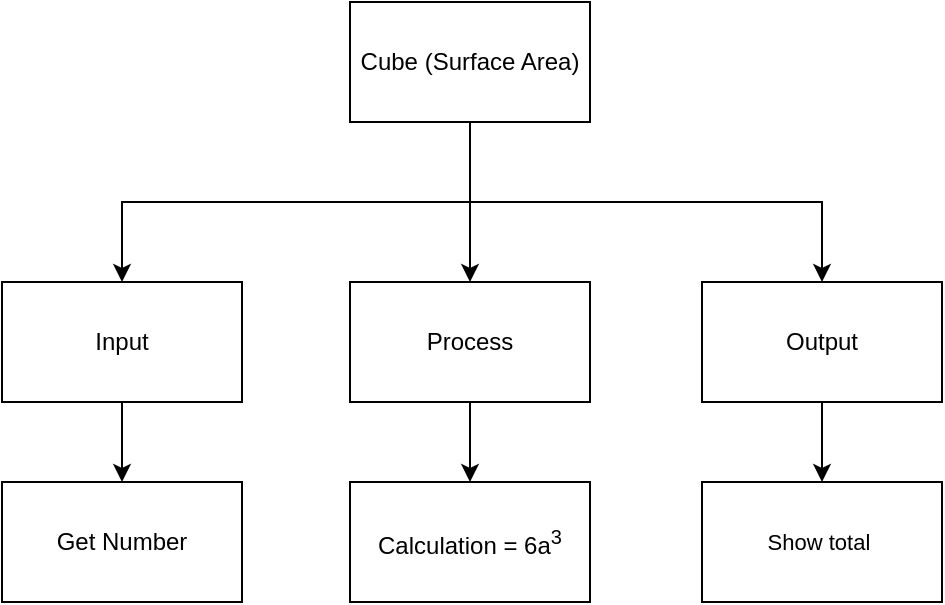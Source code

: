 <mxfile>
    <diagram id="pLT_od_KXsjE_QDWdCDo" name="Page-1">
        <mxGraphModel dx="690" dy="503" grid="1" gridSize="10" guides="1" tooltips="1" connect="1" arrows="1" fold="1" page="1" pageScale="1" pageWidth="827" pageHeight="1169" math="0" shadow="0">
            <root>
                <mxCell id="0"/>
                <mxCell id="1" parent="0"/>
                <mxCell id="3" style="edgeStyle=orthogonalEdgeStyle;html=1;entryX=0.5;entryY=0;entryDx=0;entryDy=0;rounded=0;" parent="1" source="6" target="9" edge="1">
                    <mxGeometry relative="1" as="geometry">
                        <Array as="points">
                            <mxPoint x="444" y="140"/>
                            <mxPoint x="270" y="140"/>
                        </Array>
                    </mxGeometry>
                </mxCell>
                <mxCell id="4" style="edgeStyle=orthogonalEdgeStyle;html=1;entryX=0.5;entryY=0;entryDx=0;entryDy=0;rounded=0;" parent="1" source="6" target="15" edge="1">
                    <mxGeometry relative="1" as="geometry">
                        <Array as="points">
                            <mxPoint x="444" y="140"/>
                            <mxPoint x="620" y="140"/>
                        </Array>
                    </mxGeometry>
                </mxCell>
                <mxCell id="5" style="edgeStyle=orthogonalEdgeStyle;shape=connector;rounded=0;html=1;entryX=0.5;entryY=0;entryDx=0;entryDy=0;labelBackgroundColor=default;fontFamily=Helvetica;fontSize=11;fontColor=default;endArrow=classic;strokeColor=default;" parent="1" source="6" target="12" edge="1">
                    <mxGeometry relative="1" as="geometry"/>
                </mxCell>
                <mxCell id="6" value="Cube (Surface Area)" style="rounded=0;whiteSpace=wrap;html=1;" parent="1" vertex="1">
                    <mxGeometry x="384" y="40" width="120" height="60" as="geometry"/>
                </mxCell>
                <mxCell id="7" style="edgeStyle=orthogonalEdgeStyle;rounded=0;html=1;entryX=0.5;entryY=0;entryDx=0;entryDy=0;elbow=vertical;" parent="1" source="9" target="16" edge="1">
                    <mxGeometry relative="1" as="geometry"/>
                </mxCell>
                <mxCell id="9" value="Input" style="rounded=0;whiteSpace=wrap;html=1;" parent="1" vertex="1">
                    <mxGeometry x="210" y="180" width="120" height="60" as="geometry"/>
                </mxCell>
                <mxCell id="24" style="edgeStyle=orthogonalEdgeStyle;rounded=0;html=1;" parent="1" source="12" target="22" edge="1">
                    <mxGeometry relative="1" as="geometry"/>
                </mxCell>
                <mxCell id="12" value="Process" style="rounded=0;whiteSpace=wrap;html=1;" parent="1" vertex="1">
                    <mxGeometry x="384" y="180" width="120" height="60" as="geometry"/>
                </mxCell>
                <mxCell id="14" style="edgeStyle=orthogonalEdgeStyle;shape=connector;rounded=0;html=1;entryX=0.5;entryY=0;entryDx=0;entryDy=0;labelBackgroundColor=default;fontFamily=Helvetica;fontSize=11;fontColor=default;endArrow=classic;strokeColor=default;" parent="1" source="15" target="21" edge="1">
                    <mxGeometry relative="1" as="geometry"/>
                </mxCell>
                <mxCell id="15" value="Output" style="rounded=0;whiteSpace=wrap;html=1;" parent="1" vertex="1">
                    <mxGeometry x="560" y="180" width="120" height="60" as="geometry"/>
                </mxCell>
                <mxCell id="16" value="Get Number" style="rounded=0;whiteSpace=wrap;html=1;" parent="1" vertex="1">
                    <mxGeometry x="210" y="280" width="120" height="60" as="geometry"/>
                </mxCell>
                <mxCell id="21" value="Show total&amp;nbsp;" style="rounded=0;whiteSpace=wrap;html=1;fontFamily=Helvetica;fontSize=11;fontColor=default;" parent="1" vertex="1">
                    <mxGeometry x="560" y="280" width="120" height="60" as="geometry"/>
                </mxCell>
                <mxCell id="22" value="Calculation = 6a&lt;sup&gt;3&lt;/sup&gt;" style="rounded=0;whiteSpace=wrap;html=1;" parent="1" vertex="1">
                    <mxGeometry x="384" y="280" width="120" height="60" as="geometry"/>
                </mxCell>
            </root>
        </mxGraphModel>
    </diagram>
</mxfile>